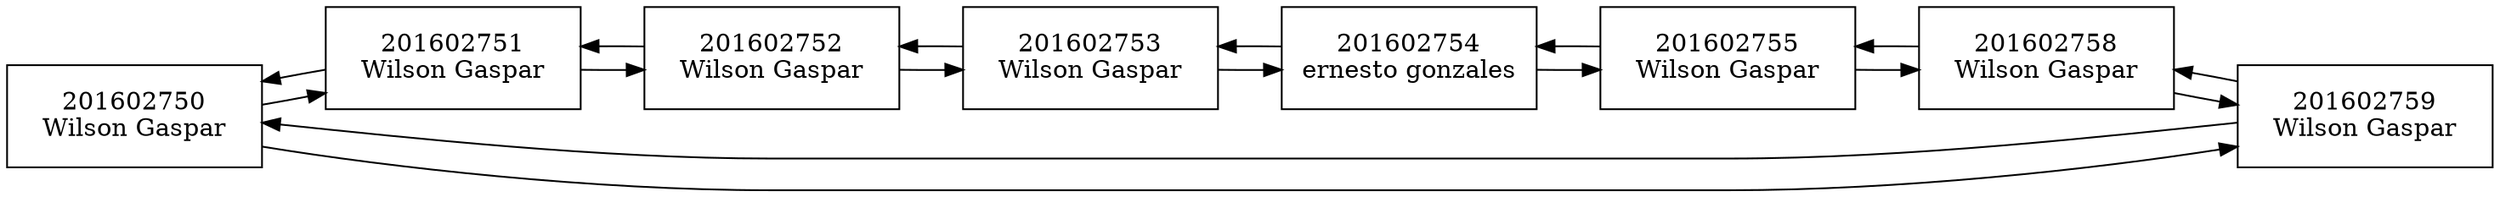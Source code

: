 digraph {
node[shape=box width=2 height=0.8];
rankdir=LR;
"201602750Wilson Gaspar"
"201602750Wilson Gaspar"->"201602751Wilson Gaspar"
"201602750Wilson Gaspar"->"201602759Wilson Gaspar"
"201602751Wilson Gaspar"
"201602751Wilson Gaspar"->"201602752Wilson Gaspar"
"201602751Wilson Gaspar"->"201602750Wilson Gaspar"
"201602752Wilson Gaspar"
"201602752Wilson Gaspar"->"201602753Wilson Gaspar"
"201602752Wilson Gaspar"->"201602751Wilson Gaspar"
"201602753Wilson Gaspar"
"201602753Wilson Gaspar"->"201602754ernesto gonzales"
"201602753Wilson Gaspar"->"201602752Wilson Gaspar"
"201602754ernesto gonzales"
"201602754ernesto gonzales"->"201602755Wilson Gaspar"
"201602754ernesto gonzales"->"201602753Wilson Gaspar"
"201602755Wilson Gaspar"
"201602755Wilson Gaspar"->"201602758Wilson Gaspar"
"201602755Wilson Gaspar"->"201602754ernesto gonzales"
"201602758Wilson Gaspar"
"201602758Wilson Gaspar"->"201602759Wilson Gaspar"
"201602758Wilson Gaspar"->"201602755Wilson Gaspar"
"201602759Wilson Gaspar"
"201602759Wilson Gaspar"->"201602750Wilson Gaspar"
"201602759Wilson Gaspar"->"201602758Wilson Gaspar"
 }
